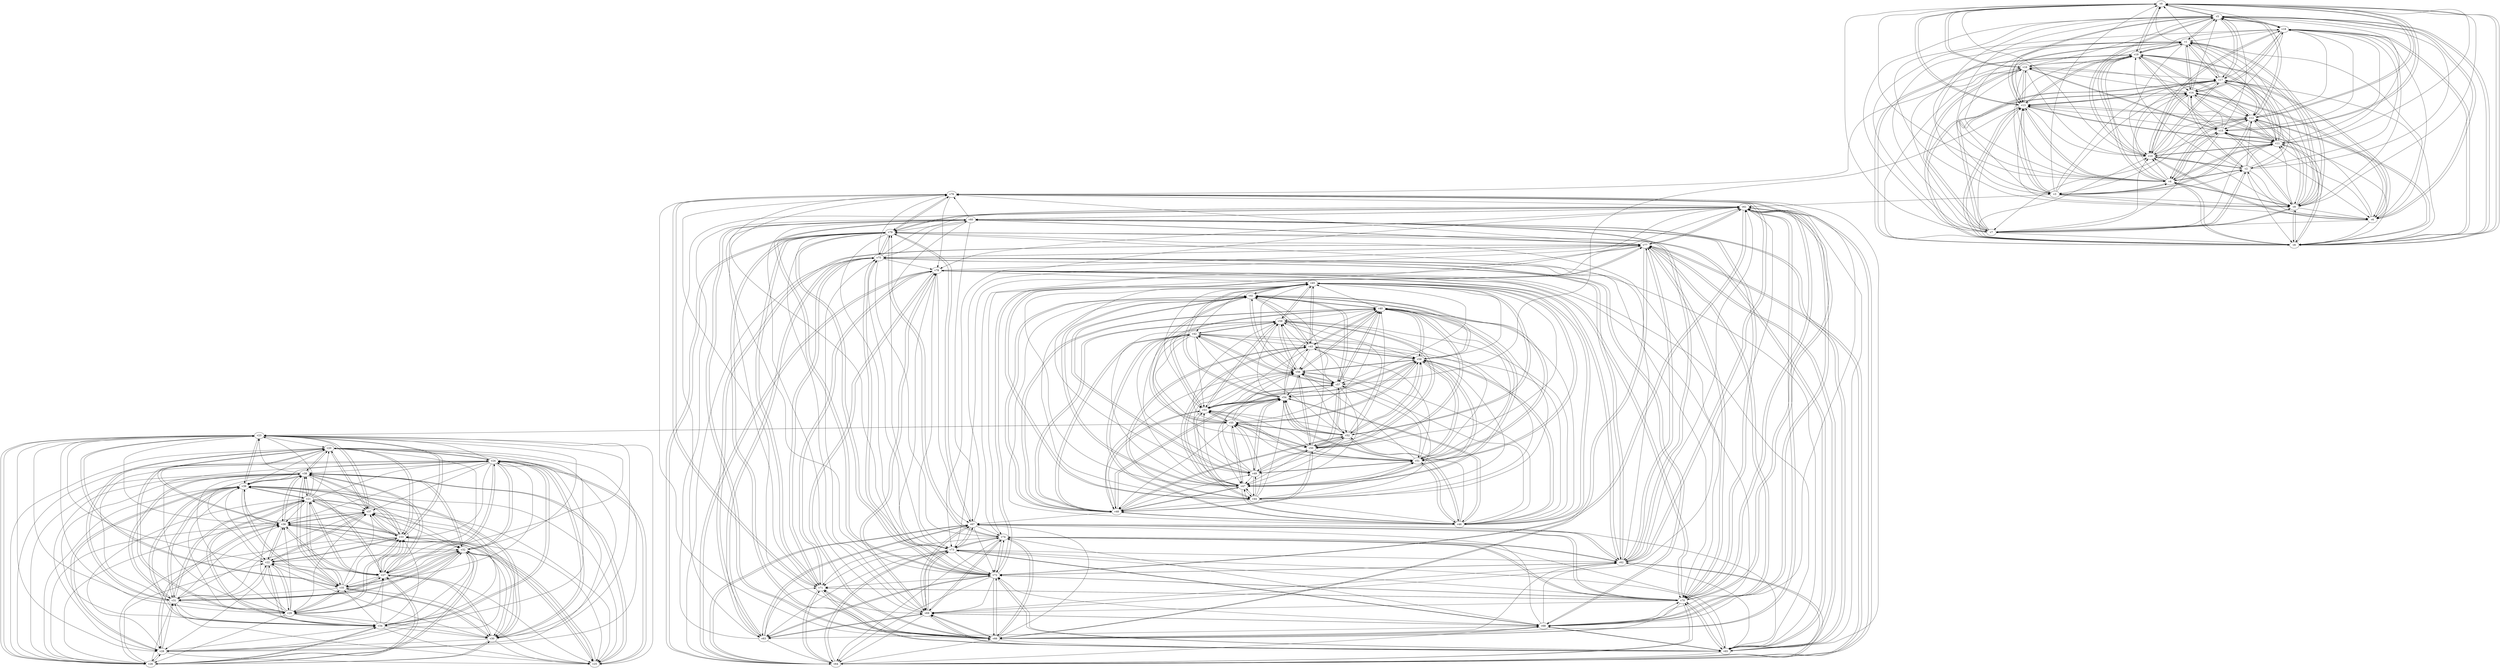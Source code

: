 digraph buchi_test107 {
    v0 [name="v0", player=0, priority=1];
    v1 [name="v1", player=0, priority=0];
    v2 [name="v2", player=0, priority=0];
    v3 [name="v3", player=1, priority=0];
    v4 [name="v4", player=0, priority=1];
    v5 [name="v5", player=1, priority=1];
    v6 [name="v6", player=0, priority=1];
    v7 [name="v7", player=1, priority=1];
    v8 [name="v8", player=1, priority=1];
    v9 [name="v9", player=0, priority=0];
    v10 [name="v10", player=0, priority=0];
    v11 [name="v11", player=1, priority=0];
    v12 [name="v12", player=1, priority=1];
    v13 [name="v13", player=0, priority=1];
    v14 [name="v14", player=0, priority=0];
    v15 [name="v15", player=0, priority=1];
    v16 [name="v16", player=1, priority=1];
    v17 [name="v17", player=0, priority=1];
    v18 [name="v18", player=0, priority=0];
    v19 [name="v19", player=1, priority=0];
    v20 [name="v20", player=0, priority=1];
    v21 [name="v21", player=1, priority=1];
    v22 [name="v22", player=1, priority=0];
    v23 [name="v23", player=0, priority=0];
    v24 [name="v24", player=1, priority=1];
    v25 [name="v25", player=1, priority=1];
    v26 [name="v26", player=1, priority=0];
    v27 [name="v27", player=1, priority=1];
    v28 [name="v28", player=1, priority=0];
    v29 [name="v29", player=0, priority=1];
    v30 [name="v30", player=1, priority=1];
    v31 [name="v31", player=0, priority=0];
    v32 [name="v32", player=1, priority=1];
    v33 [name="v33", player=1, priority=0];
    v34 [name="v34", player=1, priority=0];
    v35 [name="v35", player=0, priority=1];
    v36 [name="v36", player=1, priority=0];
    v37 [name="v37", player=0, priority=0];
    v38 [name="v38", player=0, priority=0];
    v39 [name="v39", player=1, priority=1];
    v40 [name="v40", player=1, priority=0];
    v41 [name="v41", player=0, priority=0];
    v42 [name="v42", player=1, priority=1];
    v43 [name="v43", player=1, priority=1];
    v44 [name="v44", player=0, priority=1];
    v45 [name="v45", player=1, priority=1];
    v46 [name="v46", player=1, priority=0];
    v47 [name="v47", player=0, priority=0];
    v48 [name="v48", player=0, priority=0];
    v49 [name="v49", player=0, priority=0];
    v50 [name="v50", player=0, priority=0];
    v51 [name="v51", player=0, priority=0];
    v52 [name="v52", player=0, priority=0];
    v53 [name="v53", player=1, priority=1];
    v54 [name="v54", player=1, priority=0];
    v55 [name="v55", player=1, priority=0];
    v56 [name="v56", player=0, priority=1];
    v57 [name="v57", player=0, priority=0];
    v58 [name="v58", player=1, priority=1];
    v59 [name="v59", player=0, priority=0];
    v60 [name="v60", player=0, priority=1];
    v61 [name="v61", player=1, priority=1];
    v62 [name="v62", player=1, priority=0];
    v63 [name="v63", player=1, priority=1];
    v64 [name="v64", player=1, priority=0];
    v65 [name="v65", player=0, priority=0];
    v66 [name="v66", player=1, priority=0];
    v67 [name="v67", player=1, priority=1];
    v68 [name="v68", player=1, priority=1];
    v69 [name="v69", player=0, priority=0];
    v70 [name="v70", player=0, priority=0];
    v71 [name="v71", player=1, priority=0];
    v72 [name="v72", player=0, priority=1];
    v73 [name="v73", player=0, priority=1];
    v74 [name="v74", player=0, priority=0];
    v75 [name="v75", player=0, priority=0];
    v76 [name="v76", player=1, priority=1];
    v77 [name="v77", player=0, priority=0];
    v78 [name="v78", player=0, priority=1];
    v79 [name="v79", player=1, priority=1];
    v38 -> v23;
    v7 -> v17;
    v18 -> v17;
    v26 -> v30;
    v47 -> v53;
    v70 -> v64;
    v26 -> v39;
    v78 -> v77;
    v70 -> v73;
    v8 -> v0;
    v19 -> v0;
    v29 -> v32;
    v8 -> v9;
    v19 -> v9;
    v0 -> v5;
    v40 -> v41;
    v8 -> v18;
    v19 -> v18;
    v21 -> v37;
    v11 -> v14;
    v40 -> v50;
    v48 -> v54;
    v40 -> v59;
    v33 -> v20;
    v33 -> v29;
    v52 -> v42;
    v4 -> v2;
    v33 -> v38;
    v41 -> v51;
    v62 -> v74;
    v73 -> v74;
    v44 -> v47;
    v3 -> v6;
    v44 -> v56;
    v34 -> v21;
    v22 -> v28;
    v34 -> v30;
    v74 -> v66;
    v66 -> v62;
    v22 -> v37;
    v66 -> v71;
    v15 -> v7;
    v78 -> v45;
    v18 -> v3;
    v15 -> v16;
    v55 -> v52;
    v47 -> v48;
    v59 -> v50;
    v67 -> v63;
    v29 -> v27;
    v70 -> v77;
    v8 -> v4;
    v19 -> v4;
    v48 -> v40;
    v29 -> v36;
    v77 -> v76;
    v48 -> v49;
    v21 -> v32;
    v40 -> v45;
    v62 -> v60;
    v62 -> v69;
    v73 -> v69;
    v52 -> v46;
    v62 -> v78;
    v25 -> v38;
    v14 -> v1;
    v44 -> v51;
    v14 -> v10;
    v34 -> v25;
    v74 -> v61;
    v74 -> v70;
    v37 -> v30;
    v74 -> v79;
    v15 -> v11;
    v55 -> v47;
    v18 -> v7;
    v47 -> v43;
    v55 -> v56;
    v28 -> v39;
    v59 -> v45;
    v7 -> v16;
    v29 -> v22;
    v69 -> v67;
    v21 -> v27;
    v11 -> v4;
    v48 -> v53;
    v21 -> v36;
    v61 -> v72;
    v40 -> v58;
    v10 -> v17;
    v54 -> v51;
    v62 -> v64;
    v73 -> v64;
    v25 -> v24;
    v33 -> v37;
    v51 -> v45;
    v14 -> v5;
    v43 -> v41;
    v51 -> v54;
    v3 -> v14;
    v22 -> v27;
    v43 -> v59;
    v66 -> v61;
    v15 -> v6;
    v28 -> v25;
    v7 -> v2;
    v36 -> v38;
    v65 -> v74;
    v28 -> v34;
    v47 -> v56;
    v77 -> v66;
    v29 -> v26;
    v77 -> v75;
    v50 -> v58;
    v29 -> v35;
    v21 -> v31;
    v2 -> v8;
    v54 -> v46;
    v33 -> v23;
    v2 -> v17;
    v73 -> v68;
    v62 -> v77;
    v73 -> v77;
    v3 -> v0;
    v51 -> v49;
    v24 -> v32;
    v3 -> v9;
    v43 -> v45;
    v51 -> v58;
    v14 -> v18;
    v36 -> v33;
    v65 -> v69;
    v76 -> v69;
    v59 -> v44;
    v76 -> v78;
    v47 -> v51;
    v6 -> v10;
    v77 -> v61;
    v29 -> v21;
    v77 -> v70;
    v50 -> v53;
    v29 -> v30;
    v69 -> v66;
    v69 -> v75;
    v42 -> v58;
    v21 -> v35;
    v20 -> v39;
    v2 -> v12;
    v73 -> v63;
    v54 -> v59;
    v32 -> v22;
    v73 -> v72;
    v32 -> v31;
    v24 -> v27;
    v3 -> v4;
    v43 -> v40;
    v51 -> v53;
    v24 -> v36;
    v72 -> v76;
    v43 -> v58;
    v55 -> v23;
    v17 -> v6;
    v36 -> v28;
    v9 -> v11;
    v55 -> v41;
    v65 -> v64;
    v36 -> v37;
    v28 -> v33;
    v68 -> v69;
    v47 -> v46;
    v68 -> v78;
    v6 -> v5;
    v58 -> v43;
    v6 -> v14;
    v58 -> v52;
    v77 -> v65;
    v50 -> v48;
    v77 -> v74;
    v50 -> v57;
    v42 -> v53;
    v61 -> v66;
    v10 -> v2;
    v39 -> v38;
    v20 -> v34;
    v31 -> v34;
    v10 -> v11;
    v2 -> v7;
    v54 -> v45;
    v23 -> v39;
    v32 -> v26;
    v35 -> v22;
    v32 -> v35;
    v72 -> v71;
    v35 -> v31;
    v64 -> v67;
    v43 -> v44;
    v43 -> v53;
    v17 -> v1;
    v5 -> v8;
    v17 -> v10;
    v36 -> v23;
    v9 -> v6;
    v5 -> v17;
    v36 -> v32;
    v9 -> v15;
    v49 -> v51;
    v65 -> v68;
    v65 -> v77;
    v68 -> v73;
    v58 -> v47;
    v77 -> v60;
    v58 -> v56;
    v50 -> v52;
    v69 -> v65;
    v42 -> v48;
    v39 -> v24;
    v42 -> v57;
    v61 -> v70;
    v20 -> v29;
    v31 -> v29;
    v10 -> v6;
    v23 -> v25;
    v20 -> v38;
    v31 -> v38;
    v54 -> v40;
    v75 -> v72;
    v2 -> v11;
    v54 -> v49;
    v13 -> v8;
    v13 -> v17;
    v32 -> v30;
    v16 -> v13;
    v72 -> v66;
    v64 -> v62;
    v72 -> v75;
    v64 -> v71;
    v5 -> v3;
    v17 -> v5;
    v46 -> v41;
    v9 -> v1;
    v57 -> v41;
    v5 -> v12;
    v17 -> v14;
    v57 -> v50;
    v57 -> v59;
    v65 -> v72;
    v9 -> v19;
    v49 -> v55;
    v68 -> v77;
    v27 -> v36;
    v79 -> v74;
    v6 -> v13;
    v58 -> v51;
    v50 -> v47;
    v69 -> v60;
    v42 -> v43;
    v71 -> v79;
    v50 -> v56;
    v39 -> v28;
    v20 -> v24;
    v31 -> v24;
    v23 -> v20;
    v20 -> v33;
    v23 -> v29;
    v75 -> v76;
    v13 -> v3;
    v1 -> v10;
    v13 -> v12;
    v32 -> v25;
    v53 -> v48;
    v72 -> v61;
    v1 -> v19;
    v35 -> v21;
    v53 -> v57;
    v16 -> v17;
    v45 -> v53;
    v24 -> v30;
    v35 -> v30;
    v64 -> v66;
    v72 -> v70;
    v72 -> v79;
    v64 -> v75;
    v17 -> v0;
    v38 -> v32;
    v46 -> v45;
    v49 -> v41;
    v5 -> v16;
    v46 -> v54;
    v57 -> v54;
    v9 -> v14;
    v49 -> v50;
    v65 -> v67;
    v68 -> v63;
    v68 -> v72;
    v27 -> v31;
    v79 -> v69;
    v58 -> v46;
    v30 -> v27;
    v71 -> v65;
    v50 -> v51;
    v42 -> v47;
    v39 -> v23;
    v42 -> v56;
    v12 -> v15;
    v20 -> v28;
    v4 -> v11;
    v75 -> v62;
    v20 -> v37;
    v60 -> v73;
    v23 -> v33;
    v75 -> v71;
    v1 -> v5;
    v34 -> v39;
    v1 -> v14;
    v13 -> v16;
    v72 -> v65;
    v16 -> v12;
    v24 -> v25;
    v35 -> v25;
    v64 -> v61;
    v45 -> v57;
    v56 -> v57;
    v64 -> v70;
    v72 -> v74;
    v64 -> v79;
    v38 -> v27;
    v46 -> v40;
    v57 -> v40;
    v9 -> v0;
    v26 -> v34;
    v5 -> v11;
    v38 -> v36;
    v67 -> v72;
    v46 -> v58;
    v49 -> v54;
    v8 -> v13;
    v19 -> v13;
    v27 -> v26;
    v79 -> v64;
    v71 -> v60;
    v27 -> v35;
    v0 -> v18;
    v11 -> v18;
    v79 -> v73;
    v48 -> v67;
    v71 -> v78;
    v39 -> v27;
    v12 -> v10;
    v31 -> v23;
    v12 -> v19;
    v41 -> v55;
    v31 -> v32;
    v4 -> v15;
    v52 -> v55;
    v23 -> v28;
    v60 -> v77;
    v23 -> v37;
    v1 -> v0;
    v1 -> v9;
    v13 -> v11;
    v72 -> v60;
    v16 -> v7;
    v45 -> v43;
    v53 -> v56;
    v45 -> v52;
    v56 -> v52;
    v38 -> v31;
    v78 -> v67;
    v5 -> v6;
    v70 -> v72;
    v19 -> v8;
    v27 -> v21;
    v8 -> v17;
    v27 -> v30;
    v0 -> v13;
    v11 -> v13;
    v30 -> v26;
    v71 -> v64;
    v27 -> v39;
    v63 -> v60;
    v79 -> v77;
    v30 -> v35;
    v63 -> v69;
    v39 -> v22;
    v12 -> v5;
    v52 -> v50;
    v4 -> v10;
    v44 -> v46;
    v52 -> v59;
    v75 -> v61;
    v60 -> v72;
    v4 -> v19;
    v44 -> v55;
    v75 -> v70;
    v1 -> v4;
    v22 -> v36;
    v34 -> v38;
    v1 -> v13;
    v53 -> v51;
    v66 -> v79;
    v26 -> v24;
    v38 -> v26;
    v67 -> v62;
    v59 -> v58;
    v78 -> v62;
    v38 -> v35;
    v78 -> v71;
    v70 -> v67;
    v49 -> v44;
    v70 -> v76;
    v19 -> v3;
    v19 -> v12;
    v8 -> v12;
    v27 -> v25;
    v0 -> v8;
    v11 -> v8;
    v79 -> v72;
    v11 -> v17;
    v40 -> v53;
    v63 -> v64;
    v12 -> v0;
    v33 -> v32;
    v12 -> v9;
    v41 -> v45;
    v52 -> v45;
    v44 -> v41;
    v52 -> v54;
    v60 -> v67;
    v4 -> v14;
    v34 -> v24;
    v37 -> v20;
    v34 -> v33;
    v74 -> v69;
    v66 -> v65;
    v45 -> v42;
    v66 -> v74;
    v45 -> v51;
    v18 -> v6;
    v15 -> v19;
    v38 -> v21;
    v18 -> v15;
    v59 -> v53;
    v26 -> v28;
    v78 -> v66;
    v26 -> v37;
    v70 -> v71;
    v29 -> v39;
    v8 -> v16;
    v19 -> v16;
    v48 -> v52;
    v0 -> v12;
    v11 -> v12;
    v30 -> v25;
    v40 -> v48;
    v40 -> v57;
    v33 -> v27;
    v12 -> v4;
    v41 -> v40;
    v52 -> v40;
    v4 -> v0;
    v33 -> v36;
    v41 -> v49;
    v25 -> v32;
    v52 -> v49;
    v4 -> v9;
    v44 -> v45;
    v41 -> v58;
    v52 -> v58;
    v62 -> v72;
    v44 -> v54;
    v3 -> v13;
    v14 -> v13;
    v74 -> v64;
    v66 -> v60;
    v34 -> v37;
    v74 -> v73;
    v37 -> v33;
    v66 -> v69;
    v66 -> v78;
    v15 -> v5;
    v7 -> v1;
    v18 -> v1;
    v15 -> v14;
    v55 -> v50;
    v7 -> v10;
    v18 -> v10;
    v26 -> v23;
    v55 -> v59;
    v59 -> v48;
    v7 -> v19;
    v47 -> v55;
    v26 -> v32;
    v67 -> v61;
    v67 -> v70;
    v70 -> v66;
    v78 -> v70;
    v29 -> v34;
    v8 -> v11;
    v19 -> v11;
    v48 -> v47;
    v11 -> v7;
    v40 -> v43;
    v48 -> v56;
    v21 -> v39;
    v0 -> v16;
    v33 -> v22;
    v33 -> v31;
    v62 -> v67;
    v73 -> v67;
    v44 -> v40;
    v62 -> v76;
    v73 -> v76;
    v25 -> v36;
    v44 -> v49;
    v14 -> v8;
    v3 -> v17;
    v22 -> v30;
    v74 -> v68;
    v15 -> v0;
    v15 -> v9;
    v7 -> v5;
    v18 -> v5;
    v47 -> v41;
    v55 -> v54;
    v18 -> v14;
    v78 -> v65;
    v70 -> v61;
    v29 -> v20;
    v48 -> v42;
    v21 -> v25;
    v29 -> v38;
    v69 -> v74;
    v21 -> v34;
    v40 -> v47;
    v61 -> v79;
    v40 -> v56;
    v10 -> v15;
    v33 -> v26;
    v73 -> v62;
    v54 -> v58;
    v73 -> v71;
    v25 -> v31;
    v51 -> v43;
    v3 -> v12;
    v14 -> v12;
    v37 -> v23;
    v43 -> v57;
    v74 -> v72;
    v66 -> v68;
    v36 -> v27;
    v66 -> v77;
    v15 -> v4;
    v55 -> v40;
    v7 -> v0;
    v15 -> v13;
    v28 -> v32;
    v7 -> v9;
    v18 -> v9;
    v47 -> v45;
    v55 -> v58;
    v59 -> v47;
    v59 -> v56;
    v16 -> v76;
    v77 -> v64;
    v29 -> v24;
    v21 -> v20;
    v29 -> v33;
    v48 -> v46;
    v69 -> v78;
    v21 -> v38;
    v40 -> v51;
    v10 -> v19;
    v7 -> v8;
    v33 -> v21;
    v54 -> v53;
    v62 -> v75;
    v73 -> v75;
    v32 -> v34;
    v51 -> v56;
    v35 -> v39;
    v3 -> v16;
    v14 -> v16;
    v43 -> v52;
    v13 -> v57;
    v36 -> v22;
    v47 -> v40;
    v59 -> v42;
    v55 -> v53;
    v28 -> v36;
    v6 -> v8;
    v47 -> v58;
    v6 -> v17;
    v58 -> v55;
    v77 -> v68;
    v69 -> v64;
    v21 -> v24;
    v61 -> v60;
    v29 -> v37;
    v69 -> v73;
    v21 -> v33;
    v61 -> v69;
    v61 -> v78;
    v10 -> v5;
    v10 -> v14;
    v2 -> v10;
    v54 -> v48;
    v62 -> v61;
    v2 -> v19;
    v32 -> v29;
    v3 -> v2;
    v14 -> v2;
    v32 -> v38;
    v24 -> v34;
    v14 -> v11;
    v43 -> v47;
    v43 -> v56;
    v17 -> v13;
    v76 -> v62;
    v65 -> v71;
    v76 -> v71;
    v55 -> v48;
    v28 -> v31;
    v68 -> v67;
    v47 -> v44;
    v68 -> v76;
    v58 -> v41;
    v77 -> v63;
    v77 -> v72;
    v50 -> v55;
    v69 -> v68;
    v42 -> v51;
    v21 -> v28;
    v61 -> v64;
    v61 -> v73;
    v39 -> v36;
    v10 -> v9;
    v2 -> v5;
    v54 -> v43;
    v10 -> v18;
    v2 -> v14;
    v54 -> v52;
    v62 -> v65;
    v73 -> v65;
    v32 -> v24;
    v24 -> v20;
    v72 -> v69;
    v51 -> v46;
    v35 -> v29;
    v14 -> v6;
    v72 -> v78;
    v51 -> v55;
    v24 -> v38;
    v35 -> v38;
    v9 -> v4;
    v46 -> v53;
    v57 -> v53;
    v36 -> v30;
    v9 -> v13;
    v76 -> v66;
    v28 -> v26;
    v68 -> v62;
    v65 -> v75;
    v6 -> v7;
    v58 -> v45;
    v50 -> v41;
    v58 -> v54;
    v69 -> v63;
    v42 -> v46;
    v21 -> v23;
    v50 -> v59;
    v42 -> v55;
    v61 -> v68;
    v39 -> v31;
    v20 -> v27;
    v31 -> v27;
    v61 -> v77;
    v20 -> v36;
    v31 -> v36;
    v2 -> v9;
    v54 -> v47;
    v75 -> v79;
    v2 -> v18;
    v72 -> v64;
    v51 -> v41;
    v35 -> v24;
    v32 -> v37;
    v24 -> v33;
    v35 -> v33;
    v43 -> v46;
    v64 -> v78;
    v5 -> v1;
    v5 -> v10;
    v17 -> v12;
    v36 -> v25;
    v9 -> v8;
    v46 -> v48;
    v46 -> v57;
    v65 -> v61;
    v65 -> v70;
    v9 -> v17;
    v76 -> v61;
    v68 -> v66;
    v76 -> v70;
    v65 -> v79;
    v76 -> v79;
    v68 -> v75;
    v6 -> v2;
    v58 -> v40;
    v6 -> v11;
    v77 -> v62;
    v50 -> v45;
    v30 -> v39;
    v42 -> v50;
    v61 -> v63;
    v42 -> v59;
    v31 -> v22;
    v39 -> v35;
    v12 -> v18;
    v20 -> v31;
    v23 -> v27;
    v2 -> v4;
    v54 -> v42;
    v60 -> v76;
    v75 -> v74;
    v13 -> v1;
    v13 -> v10;
    v32 -> v23;
    v1 -> v17;
    v13 -> v19;
    v53 -> v55;
    v16 -> v15;
    v24 -> v28;
    v72 -> v77;
    v24 -> v37;
    v35 -> v37;
    v64 -> v73;
    v17 -> v7;
    v36 -> v20;
    v38 -> v39;
    v46 -> v52;
    v57 -> v52;
    v76 -> v65;
    v9 -> v12;
    v68 -> v61;
    v49 -> v57;
    v68 -> v70;
    v79 -> v67;
    v27 -> v38;
    v50 -> v40;
    v58 -> v53;
    v79 -> v76;
    v50 -> v49;
    v39 -> v21;
    v63 -> v77;
    v39 -> v30;
    v20 -> v26;
    v60 -> v62;
    v23 -> v22;
    v75 -> v60;
    v75 -> v78;
    v1 -> v3;
    v13 -> v5;
    v16 -> v1;
    v1 -> v12;
    v72 -> v63;
    v16 -> v10;
    v45 -> v46;
    v24 -> v23;
    v35 -> v23;
    v53 -> v59;
    v35 -> v32;
    v64 -> v68;
    v64 -> v77;
    v38 -> v25;
    v5 -> v0;
    v5 -> v9;
    v46 -> v47;
    v57 -> v47;
    v9 -> v7;
    v65 -> v60;
    v5 -> v18;
    v46 -> v56;
    v57 -> v56;
    v67 -> v79;
    v68 -> v65;
    v27 -> v24;
    v27 -> v33;
    v79 -> v71;
    v71 -> v76;
    v63 -> v72;
    v42 -> v49;
    v39 -> v25;
    v12 -> v8;
    v31 -> v21;
    v39 -> v34;
    v20 -> v30;
    v4 -> v13;
    v60 -> v66;
    v23 -> v26;
    v31 -> v39;
    v44 -> v58;
    v23 -> v35;
    v13 -> v0;
    v45 -> v41;
    v56 -> v41;
    v53 -> v54;
    v56 -> v50;
    v45 -> v59;
    v56 -> v59;
    v38 -> v20;
    v26 -> v27;
    v5 -> v4;
    v46 -> v42;
    v57 -> v42;
    v26 -> v36;
    v67 -> v74;
    v5 -> v13;
    v46 -> v51;
    v57 -> v51;
    v49 -> v47;
    v49 -> v56;
    v8 -> v15;
    v19 -> v15;
    v79 -> v66;
    v0 -> v11;
    v30 -> v24;
    v27 -> v37;
    v79 -> v75;
    v63 -> v67;
    v12 -> v3;
    v41 -> v48;
    v52 -> v48;
    v60 -> v61;
    v4 -> v8;
    v59 -> v46;
    v41 -> v57;
    v60 -> v70;
    v4 -> v17;
    v44 -> v53;
    v75 -> v68;
    v60 -> v79;
    v34 -> v27;
    v75 -> v77;
    v1 -> v2;
    v13 -> v4;
    v53 -> v40;
    v16 -> v0;
    v22 -> v34;
    v72 -> v62;
    v56 -> v45;
    v53 -> v58;
    v45 -> v54;
    v56 -> v54;
    v26 -> v22;
    v26 -> v31;
    v38 -> v33;
    v67 -> v69;
    v70 -> v65;
    v78 -> v69;
    v70 -> v74;
    v19 -> v1;
    v8 -> v10;
    v79 -> v61;
    v8 -> v19;
    v27 -> v32;
    v0 -> v15;
    v11 -> v15;
    v30 -> v28;
    v71 -> v66;
    v79 -> v70;
    v71 -> v75;
    v63 -> v71;
    v12 -> v7;
    v41 -> v43;
    v31 -> v20;
    v4 -> v3;
    v33 -> v39;
    v60 -> v65;
    v4 -> v12;
    v44 -> v48;
    v75 -> v63;
    v34 -> v22;
    v22 -> v29;
    v1 -> v6;
    v53 -> v44;
    v16 -> v4;
    v22 -> v38;
    v56 -> v40;
    v37 -> v36;
    v66 -> v72;
    v45 -> v49;
    v56 -> v58;
    v7 -> v13;
    v3 -> v61;
    v38 -> v28;
    v67 -> v64;
    v78 -> v64;
    v70 -> v60;
    v38 -> v37;
    v67 -> v73;
    v78 -> v73;
    v70 -> v69;
    v70 -> v78;
    v8 -> v5;
    v48 -> v41;
    v11 -> v1;
    v8 -> v14;
    v19 -> v14;
    v48 -> v50;
    v0 -> v10;
    v11 -> v10;
    v30 -> v23;
    v48 -> v59;
    v79 -> v65;
    v0 -> v19;
    v11 -> v19;
    v71 -> v70;
    v33 -> v25;
    v63 -> v75;
    v12 -> v11;
    v41 -> v47;
    v52 -> v47;
    v44 -> v43;
    v62 -> v79;
    v41 -> v56;
    v34 -> v26;
    v74 -> v62;
    v37 -> v22;
    v22 -> v33;
    v34 -> v35;
    v74 -> v71;
    v37 -> v31;
    v66 -> v67;
    v45 -> v44;
    v15 -> v12;
    v18 -> v8;
}
